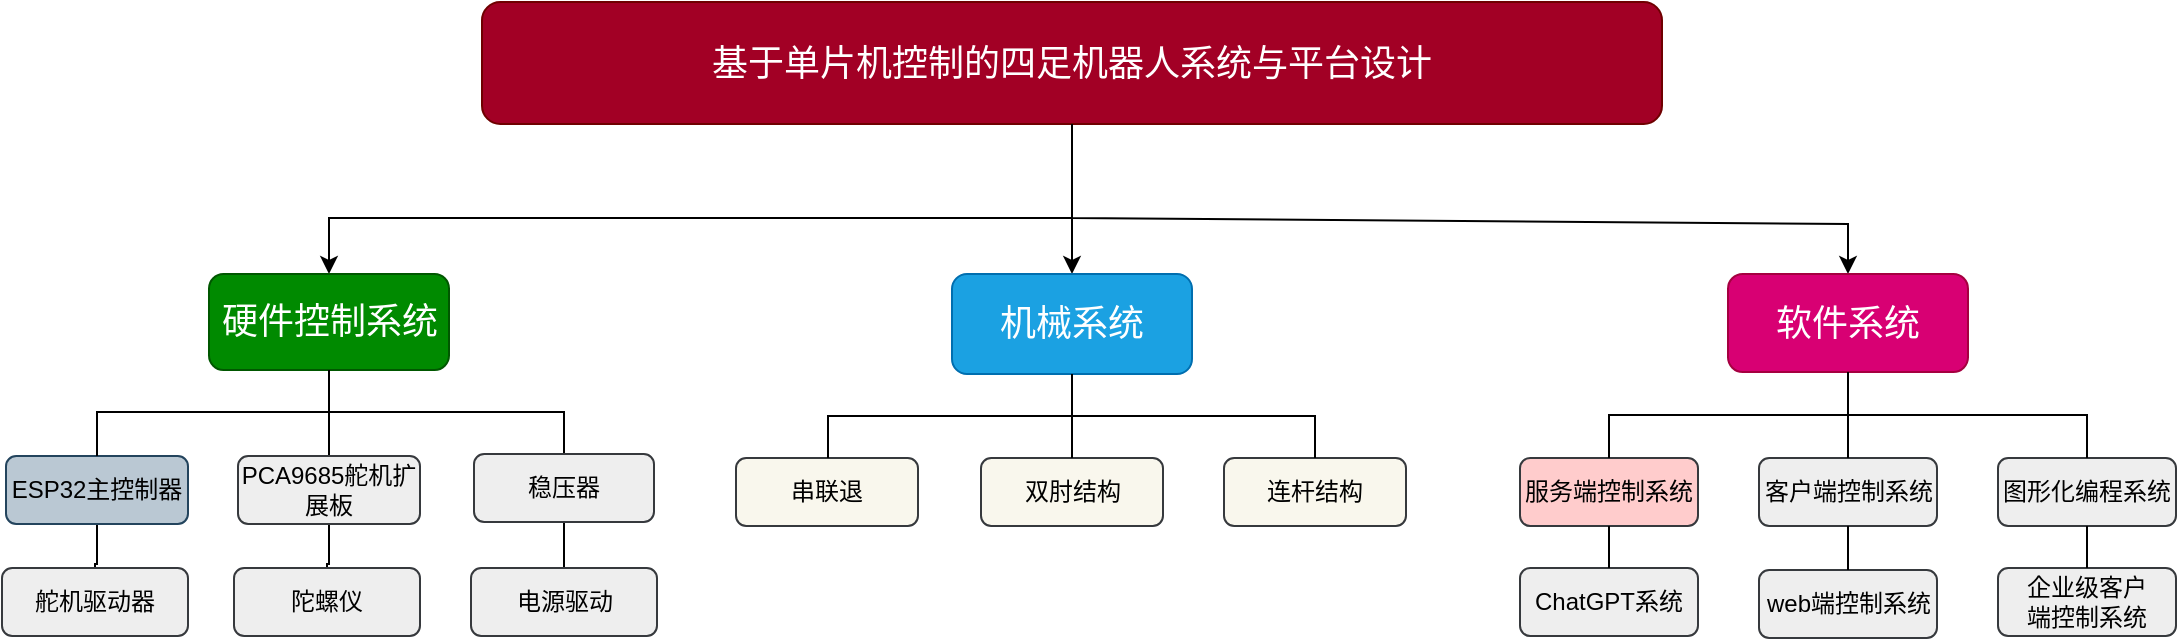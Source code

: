 <mxfile version="22.1.4" type="github">
  <diagram id="prtHgNgQTEPvFCAcTncT" name="Page-1">
    <mxGraphModel dx="1562" dy="835" grid="1" gridSize="1" guides="1" tooltips="1" connect="1" arrows="1" fold="1" page="1" pageScale="1" pageWidth="1169" pageHeight="827" math="0" shadow="0">
      <root>
        <mxCell id="0" />
        <mxCell id="1" parent="0" />
        <mxCell id="OtzLV0PQcCq0N8qJnoJI-4" value="" style="edgeStyle=orthogonalEdgeStyle;rounded=0;orthogonalLoop=1;jettySize=auto;html=1;entryX=0.5;entryY=0;entryDx=0;entryDy=0;exitX=0.5;exitY=1;exitDx=0;exitDy=0;" edge="1" parent="1" source="OtzLV0PQcCq0N8qJnoJI-2" target="OtzLV0PQcCq0N8qJnoJI-7">
          <mxGeometry relative="1" as="geometry">
            <mxPoint x="376" y="389" as="targetPoint" />
            <Array as="points">
              <mxPoint x="571" y="326" />
              <mxPoint x="200" y="326" />
            </Array>
          </mxGeometry>
        </mxCell>
        <mxCell id="OtzLV0PQcCq0N8qJnoJI-2" value="&lt;font style=&quot;font-size: 18px;&quot;&gt;基于单片机控制的四足机器人系统与平台设计&lt;/font&gt;" style="rounded=1;whiteSpace=wrap;html=1;fillColor=#a20025;fontColor=#ffffff;strokeColor=#6F0000;" vertex="1" parent="1">
          <mxGeometry x="276" y="218" width="590" height="61" as="geometry" />
        </mxCell>
        <mxCell id="OtzLV0PQcCq0N8qJnoJI-5" value="" style="endArrow=classic;html=1;rounded=0;entryX=0.5;entryY=0;entryDx=0;entryDy=0;exitX=0.5;exitY=1;exitDx=0;exitDy=0;" edge="1" parent="1" source="OtzLV0PQcCq0N8qJnoJI-2" target="OtzLV0PQcCq0N8qJnoJI-8">
          <mxGeometry width="50" height="50" relative="1" as="geometry">
            <mxPoint x="571" y="334" as="sourcePoint" />
            <mxPoint x="571" y="393" as="targetPoint" />
          </mxGeometry>
        </mxCell>
        <mxCell id="OtzLV0PQcCq0N8qJnoJI-6" value="" style="endArrow=classic;html=1;rounded=0;entryX=0.5;entryY=0;entryDx=0;entryDy=0;exitX=0.5;exitY=1;exitDx=0;exitDy=0;" edge="1" parent="1" source="OtzLV0PQcCq0N8qJnoJI-2" target="OtzLV0PQcCq0N8qJnoJI-9">
          <mxGeometry width="50" height="50" relative="1" as="geometry">
            <mxPoint x="571" y="334" as="sourcePoint" />
            <mxPoint x="767" y="392" as="targetPoint" />
            <Array as="points">
              <mxPoint x="571" y="326" />
              <mxPoint x="959" y="329" />
            </Array>
          </mxGeometry>
        </mxCell>
        <mxCell id="OtzLV0PQcCq0N8qJnoJI-29" style="edgeStyle=orthogonalEdgeStyle;rounded=0;orthogonalLoop=1;jettySize=auto;html=1;entryX=0.5;entryY=0;entryDx=0;entryDy=0;endArrow=none;endFill=0;" edge="1" parent="1" source="OtzLV0PQcCq0N8qJnoJI-7" target="OtzLV0PQcCq0N8qJnoJI-11">
          <mxGeometry relative="1" as="geometry" />
        </mxCell>
        <mxCell id="OtzLV0PQcCq0N8qJnoJI-30" style="edgeStyle=orthogonalEdgeStyle;rounded=0;orthogonalLoop=1;jettySize=auto;html=1;entryX=0.5;entryY=0;entryDx=0;entryDy=0;exitX=0.5;exitY=1;exitDx=0;exitDy=0;endArrow=none;endFill=0;" edge="1" parent="1" source="OtzLV0PQcCq0N8qJnoJI-7" target="OtzLV0PQcCq0N8qJnoJI-13">
          <mxGeometry relative="1" as="geometry" />
        </mxCell>
        <mxCell id="OtzLV0PQcCq0N8qJnoJI-7" value="&lt;font style=&quot;font-size: 18px;&quot;&gt;硬件控制系统&lt;/font&gt;" style="rounded=1;whiteSpace=wrap;html=1;fillColor=#008a00;fontColor=#ffffff;strokeColor=#005700;" vertex="1" parent="1">
          <mxGeometry x="139.5" y="354" width="120" height="48" as="geometry" />
        </mxCell>
        <mxCell id="OtzLV0PQcCq0N8qJnoJI-8" value="&lt;font style=&quot;font-size: 18px;&quot;&gt;机械系统&lt;/font&gt;" style="rounded=1;whiteSpace=wrap;html=1;fillColor=#1ba1e2;fontColor=#ffffff;strokeColor=#006EAF;" vertex="1" parent="1">
          <mxGeometry x="511" y="354" width="120" height="50" as="geometry" />
        </mxCell>
        <mxCell id="OtzLV0PQcCq0N8qJnoJI-9" value="&lt;font style=&quot;font-size: 18px;&quot;&gt;软件系统&lt;/font&gt;" style="rounded=1;whiteSpace=wrap;html=1;fillColor=#d80073;fontColor=#ffffff;strokeColor=#A50040;" vertex="1" parent="1">
          <mxGeometry x="899" y="354" width="120" height="49" as="geometry" />
        </mxCell>
        <mxCell id="OtzLV0PQcCq0N8qJnoJI-32" style="edgeStyle=orthogonalEdgeStyle;rounded=0;orthogonalLoop=1;jettySize=auto;html=1;entryX=0.5;entryY=0;entryDx=0;entryDy=0;endArrow=none;endFill=0;" edge="1" parent="1" source="OtzLV0PQcCq0N8qJnoJI-10" target="OtzLV0PQcCq0N8qJnoJI-22">
          <mxGeometry relative="1" as="geometry" />
        </mxCell>
        <mxCell id="OtzLV0PQcCq0N8qJnoJI-10" value="ESP32主控制器" style="rounded=1;whiteSpace=wrap;html=1;fillColor=#bac8d3;strokeColor=#23445d;" vertex="1" parent="1">
          <mxGeometry x="38" y="445" width="91" height="34" as="geometry" />
        </mxCell>
        <mxCell id="OtzLV0PQcCq0N8qJnoJI-33" style="edgeStyle=orthogonalEdgeStyle;rounded=0;orthogonalLoop=1;jettySize=auto;html=1;entryX=0.5;entryY=0;entryDx=0;entryDy=0;endArrow=none;endFill=0;" edge="1" parent="1" source="OtzLV0PQcCq0N8qJnoJI-11" target="OtzLV0PQcCq0N8qJnoJI-12">
          <mxGeometry relative="1" as="geometry" />
        </mxCell>
        <mxCell id="OtzLV0PQcCq0N8qJnoJI-11" value="PCA9685舵机扩展板" style="rounded=1;whiteSpace=wrap;html=1;fillColor=#eeeeee;strokeColor=#36393d;" vertex="1" parent="1">
          <mxGeometry x="154" y="445" width="91" height="34" as="geometry" />
        </mxCell>
        <mxCell id="OtzLV0PQcCq0N8qJnoJI-12" value="陀螺仪" style="rounded=1;whiteSpace=wrap;html=1;fillColor=#eeeeee;strokeColor=#36393d;" vertex="1" parent="1">
          <mxGeometry x="152" y="501" width="93" height="34" as="geometry" />
        </mxCell>
        <mxCell id="OtzLV0PQcCq0N8qJnoJI-34" style="edgeStyle=orthogonalEdgeStyle;rounded=0;orthogonalLoop=1;jettySize=auto;html=1;entryX=0.5;entryY=0;entryDx=0;entryDy=0;endArrow=none;endFill=0;" edge="1" parent="1" source="OtzLV0PQcCq0N8qJnoJI-13" target="OtzLV0PQcCq0N8qJnoJI-23">
          <mxGeometry relative="1" as="geometry" />
        </mxCell>
        <mxCell id="OtzLV0PQcCq0N8qJnoJI-13" value="稳压器" style="rounded=1;whiteSpace=wrap;html=1;fillColor=#eeeeee;strokeColor=#36393d;" vertex="1" parent="1">
          <mxGeometry x="272" y="444" width="90" height="34" as="geometry" />
        </mxCell>
        <mxCell id="OtzLV0PQcCq0N8qJnoJI-17" value="web端控制系统" style="rounded=1;whiteSpace=wrap;html=1;fillColor=#eeeeee;strokeColor=#36393d;" vertex="1" parent="1">
          <mxGeometry x="914.5" y="502" width="89" height="34" as="geometry" />
        </mxCell>
        <mxCell id="OtzLV0PQcCq0N8qJnoJI-18" value="客户端控制系统" style="rounded=1;whiteSpace=wrap;html=1;fillColor=#eeeeee;strokeColor=#36393d;" vertex="1" parent="1">
          <mxGeometry x="914.5" y="446" width="89" height="34" as="geometry" />
        </mxCell>
        <mxCell id="OtzLV0PQcCq0N8qJnoJI-19" value="服务端控制系统" style="rounded=1;whiteSpace=wrap;html=1;fillColor=#ffcccc;strokeColor=#36393d;" vertex="1" parent="1">
          <mxGeometry x="795" y="446" width="89" height="34" as="geometry" />
        </mxCell>
        <mxCell id="OtzLV0PQcCq0N8qJnoJI-20" value="图形化编程系统" style="rounded=1;whiteSpace=wrap;html=1;fillColor=#eeeeee;strokeColor=#36393d;" vertex="1" parent="1">
          <mxGeometry x="1034" y="446" width="89" height="34" as="geometry" />
        </mxCell>
        <mxCell id="OtzLV0PQcCq0N8qJnoJI-21" value="ChatGPT系统" style="rounded=1;whiteSpace=wrap;html=1;fillColor=#eeeeee;strokeColor=#36393d;" vertex="1" parent="1">
          <mxGeometry x="795" y="501" width="89" height="34" as="geometry" />
        </mxCell>
        <mxCell id="OtzLV0PQcCq0N8qJnoJI-22" value="舵机驱动器" style="rounded=1;whiteSpace=wrap;html=1;fillColor=#eeeeee;strokeColor=#36393d;" vertex="1" parent="1">
          <mxGeometry x="36" y="501" width="93" height="34" as="geometry" />
        </mxCell>
        <mxCell id="OtzLV0PQcCq0N8qJnoJI-23" value="电源驱动" style="rounded=1;whiteSpace=wrap;html=1;fillColor=#eeeeee;strokeColor=#36393d;" vertex="1" parent="1">
          <mxGeometry x="270.5" y="501" width="93" height="34" as="geometry" />
        </mxCell>
        <mxCell id="OtzLV0PQcCq0N8qJnoJI-24" value="串联退" style="rounded=1;whiteSpace=wrap;html=1;fillColor=#f9f7ed;strokeColor=#36393d;" vertex="1" parent="1">
          <mxGeometry x="403" y="446" width="91" height="34" as="geometry" />
        </mxCell>
        <mxCell id="OtzLV0PQcCq0N8qJnoJI-25" value="双肘结构" style="rounded=1;whiteSpace=wrap;html=1;fillColor=#f9f7ed;strokeColor=#36393d;" vertex="1" parent="1">
          <mxGeometry x="525.5" y="446" width="91" height="34" as="geometry" />
        </mxCell>
        <mxCell id="OtzLV0PQcCq0N8qJnoJI-26" value="连杆结构" style="rounded=1;whiteSpace=wrap;html=1;fillColor=#f9f7ed;strokeColor=#36393d;" vertex="1" parent="1">
          <mxGeometry x="647" y="446" width="91" height="34" as="geometry" />
        </mxCell>
        <mxCell id="OtzLV0PQcCq0N8qJnoJI-27" value="企业级客户&lt;br&gt;端控制系统" style="rounded=1;whiteSpace=wrap;html=1;fillColor=#eeeeee;strokeColor=#36393d;" vertex="1" parent="1">
          <mxGeometry x="1034" y="501" width="89" height="34" as="geometry" />
        </mxCell>
        <mxCell id="OtzLV0PQcCq0N8qJnoJI-31" style="edgeStyle=orthogonalEdgeStyle;rounded=0;orthogonalLoop=1;jettySize=auto;html=1;entryX=0.5;entryY=0;entryDx=0;entryDy=0;exitX=0.5;exitY=1;exitDx=0;exitDy=0;endArrow=none;endFill=0;" edge="1" parent="1" source="OtzLV0PQcCq0N8qJnoJI-7" target="OtzLV0PQcCq0N8qJnoJI-10">
          <mxGeometry relative="1" as="geometry">
            <mxPoint x="201" y="403" as="sourcePoint" />
            <mxPoint x="318" y="445" as="targetPoint" />
            <Array as="points">
              <mxPoint x="200" y="423" />
              <mxPoint x="84" y="423" />
            </Array>
          </mxGeometry>
        </mxCell>
        <mxCell id="OtzLV0PQcCq0N8qJnoJI-35" style="edgeStyle=orthogonalEdgeStyle;rounded=0;orthogonalLoop=1;jettySize=auto;html=1;endArrow=none;endFill=0;exitX=0.5;exitY=1;exitDx=0;exitDy=0;entryX=0.5;entryY=0;entryDx=0;entryDy=0;" edge="1" parent="1" source="OtzLV0PQcCq0N8qJnoJI-8" target="OtzLV0PQcCq0N8qJnoJI-25">
          <mxGeometry relative="1" as="geometry">
            <mxPoint x="581" y="499" as="sourcePoint" />
            <mxPoint x="571" y="446" as="targetPoint" />
            <Array as="points">
              <mxPoint x="571" y="446" />
            </Array>
          </mxGeometry>
        </mxCell>
        <mxCell id="OtzLV0PQcCq0N8qJnoJI-36" style="edgeStyle=orthogonalEdgeStyle;rounded=0;orthogonalLoop=1;jettySize=auto;html=1;entryX=0.5;entryY=0;entryDx=0;entryDy=0;endArrow=none;endFill=0;exitX=0.5;exitY=1;exitDx=0;exitDy=0;" edge="1" parent="1" source="OtzLV0PQcCq0N8qJnoJI-8" target="OtzLV0PQcCq0N8qJnoJI-26">
          <mxGeometry relative="1" as="geometry">
            <mxPoint x="600" y="420" as="sourcePoint" />
            <mxPoint x="712" y="545" as="targetPoint" />
          </mxGeometry>
        </mxCell>
        <mxCell id="OtzLV0PQcCq0N8qJnoJI-37" style="edgeStyle=orthogonalEdgeStyle;rounded=0;orthogonalLoop=1;jettySize=auto;html=1;entryX=0.5;entryY=0;entryDx=0;entryDy=0;exitX=0.5;exitY=1;exitDx=0;exitDy=0;endArrow=none;endFill=0;" edge="1" parent="1" source="OtzLV0PQcCq0N8qJnoJI-8" target="OtzLV0PQcCq0N8qJnoJI-24">
          <mxGeometry relative="1" as="geometry">
            <mxPoint x="581" y="499" as="sourcePoint" />
            <mxPoint x="465" y="542" as="targetPoint" />
            <Array as="points">
              <mxPoint x="571" y="425" />
              <mxPoint x="449" y="425" />
              <mxPoint x="449" y="446" />
            </Array>
          </mxGeometry>
        </mxCell>
        <mxCell id="OtzLV0PQcCq0N8qJnoJI-38" style="edgeStyle=orthogonalEdgeStyle;rounded=0;orthogonalLoop=1;jettySize=auto;html=1;entryX=0.5;entryY=0;entryDx=0;entryDy=0;exitX=0.5;exitY=1;exitDx=0;exitDy=0;endArrow=none;endFill=0;" edge="1" parent="1" source="OtzLV0PQcCq0N8qJnoJI-9" target="OtzLV0PQcCq0N8qJnoJI-19">
          <mxGeometry relative="1" as="geometry">
            <mxPoint x="962.04" y="411" as="sourcePoint" />
            <mxPoint x="840.04" y="453" as="targetPoint" />
          </mxGeometry>
        </mxCell>
        <mxCell id="OtzLV0PQcCq0N8qJnoJI-39" style="edgeStyle=orthogonalEdgeStyle;rounded=0;orthogonalLoop=1;jettySize=auto;html=1;entryX=0.5;entryY=0;entryDx=0;entryDy=0;endArrow=none;endFill=0;exitX=0.5;exitY=1;exitDx=0;exitDy=0;" edge="1" parent="1" source="OtzLV0PQcCq0N8qJnoJI-9" target="OtzLV0PQcCq0N8qJnoJI-20">
          <mxGeometry relative="1" as="geometry">
            <mxPoint x="1066" y="394" as="sourcePoint" />
            <mxPoint x="1188" y="436" as="targetPoint" />
          </mxGeometry>
        </mxCell>
        <mxCell id="OtzLV0PQcCq0N8qJnoJI-40" style="edgeStyle=orthogonalEdgeStyle;rounded=0;orthogonalLoop=1;jettySize=auto;html=1;endArrow=none;endFill=0;exitX=0.5;exitY=1;exitDx=0;exitDy=0;entryX=0.5;entryY=0;entryDx=0;entryDy=0;" edge="1" parent="1" source="OtzLV0PQcCq0N8qJnoJI-9" target="OtzLV0PQcCq0N8qJnoJI-18">
          <mxGeometry relative="1" as="geometry">
            <mxPoint x="572" y="490" as="sourcePoint" />
            <mxPoint x="572" y="532" as="targetPoint" />
          </mxGeometry>
        </mxCell>
        <mxCell id="OtzLV0PQcCq0N8qJnoJI-41" value="" style="endArrow=none;html=1;rounded=0;entryX=0.5;entryY=1;entryDx=0;entryDy=0;exitX=0.5;exitY=0;exitDx=0;exitDy=0;" edge="1" parent="1" source="OtzLV0PQcCq0N8qJnoJI-21" target="OtzLV0PQcCq0N8qJnoJI-19">
          <mxGeometry width="50" height="50" relative="1" as="geometry">
            <mxPoint x="1016" y="525" as="sourcePoint" />
            <mxPoint x="1066" y="475" as="targetPoint" />
          </mxGeometry>
        </mxCell>
        <mxCell id="OtzLV0PQcCq0N8qJnoJI-42" value="" style="endArrow=none;html=1;rounded=0;entryX=0.5;entryY=1;entryDx=0;entryDy=0;exitX=0.5;exitY=0;exitDx=0;exitDy=0;" edge="1" parent="1" source="OtzLV0PQcCq0N8qJnoJI-17" target="OtzLV0PQcCq0N8qJnoJI-18">
          <mxGeometry width="50" height="50" relative="1" as="geometry">
            <mxPoint x="841" y="502" as="sourcePoint" />
            <mxPoint x="841" y="481" as="targetPoint" />
          </mxGeometry>
        </mxCell>
        <mxCell id="OtzLV0PQcCq0N8qJnoJI-43" value="" style="endArrow=none;html=1;rounded=0;entryX=0.5;entryY=1;entryDx=0;entryDy=0;exitX=0.5;exitY=0;exitDx=0;exitDy=0;" edge="1" parent="1" source="OtzLV0PQcCq0N8qJnoJI-27" target="OtzLV0PQcCq0N8qJnoJI-20">
          <mxGeometry width="50" height="50" relative="1" as="geometry">
            <mxPoint x="960" y="503" as="sourcePoint" />
            <mxPoint x="960" y="481" as="targetPoint" />
          </mxGeometry>
        </mxCell>
      </root>
    </mxGraphModel>
  </diagram>
</mxfile>
